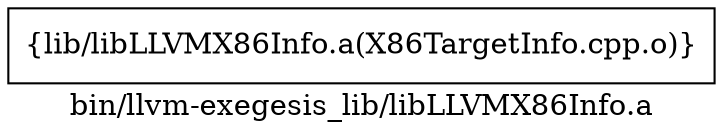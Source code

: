 digraph "bin/llvm-exegesis_lib/libLLVMX86Info.a" {
	label="bin/llvm-exegesis_lib/libLLVMX86Info.a";
	rankdir=LR;

	Node0x55b45cbcf798 [shape=record,shape=box,group=0,label="{lib/libLLVMX86Info.a(X86TargetInfo.cpp.o)}"];
}
